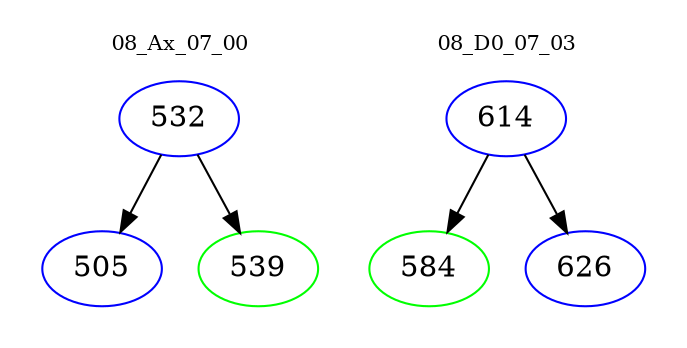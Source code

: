 digraph{
subgraph cluster_0 {
color = white
label = "08_Ax_07_00";
fontsize=10;
T0_532 [label="532", color="blue"]
T0_532 -> T0_505 [color="black"]
T0_505 [label="505", color="blue"]
T0_532 -> T0_539 [color="black"]
T0_539 [label="539", color="green"]
}
subgraph cluster_1 {
color = white
label = "08_D0_07_03";
fontsize=10;
T1_614 [label="614", color="blue"]
T1_614 -> T1_584 [color="black"]
T1_584 [label="584", color="green"]
T1_614 -> T1_626 [color="black"]
T1_626 [label="626", color="blue"]
}
}
